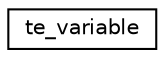 digraph "Graphical Class Hierarchy"
{
  edge [fontname="Helvetica",fontsize="10",labelfontname="Helvetica",labelfontsize="10"];
  node [fontname="Helvetica",fontsize="10",shape=record];
  rankdir="LR";
  Node0 [label="te_variable",height=0.2,width=0.4,color="black", fillcolor="white", style="filled",URL="$structte__variable.html"];
}

